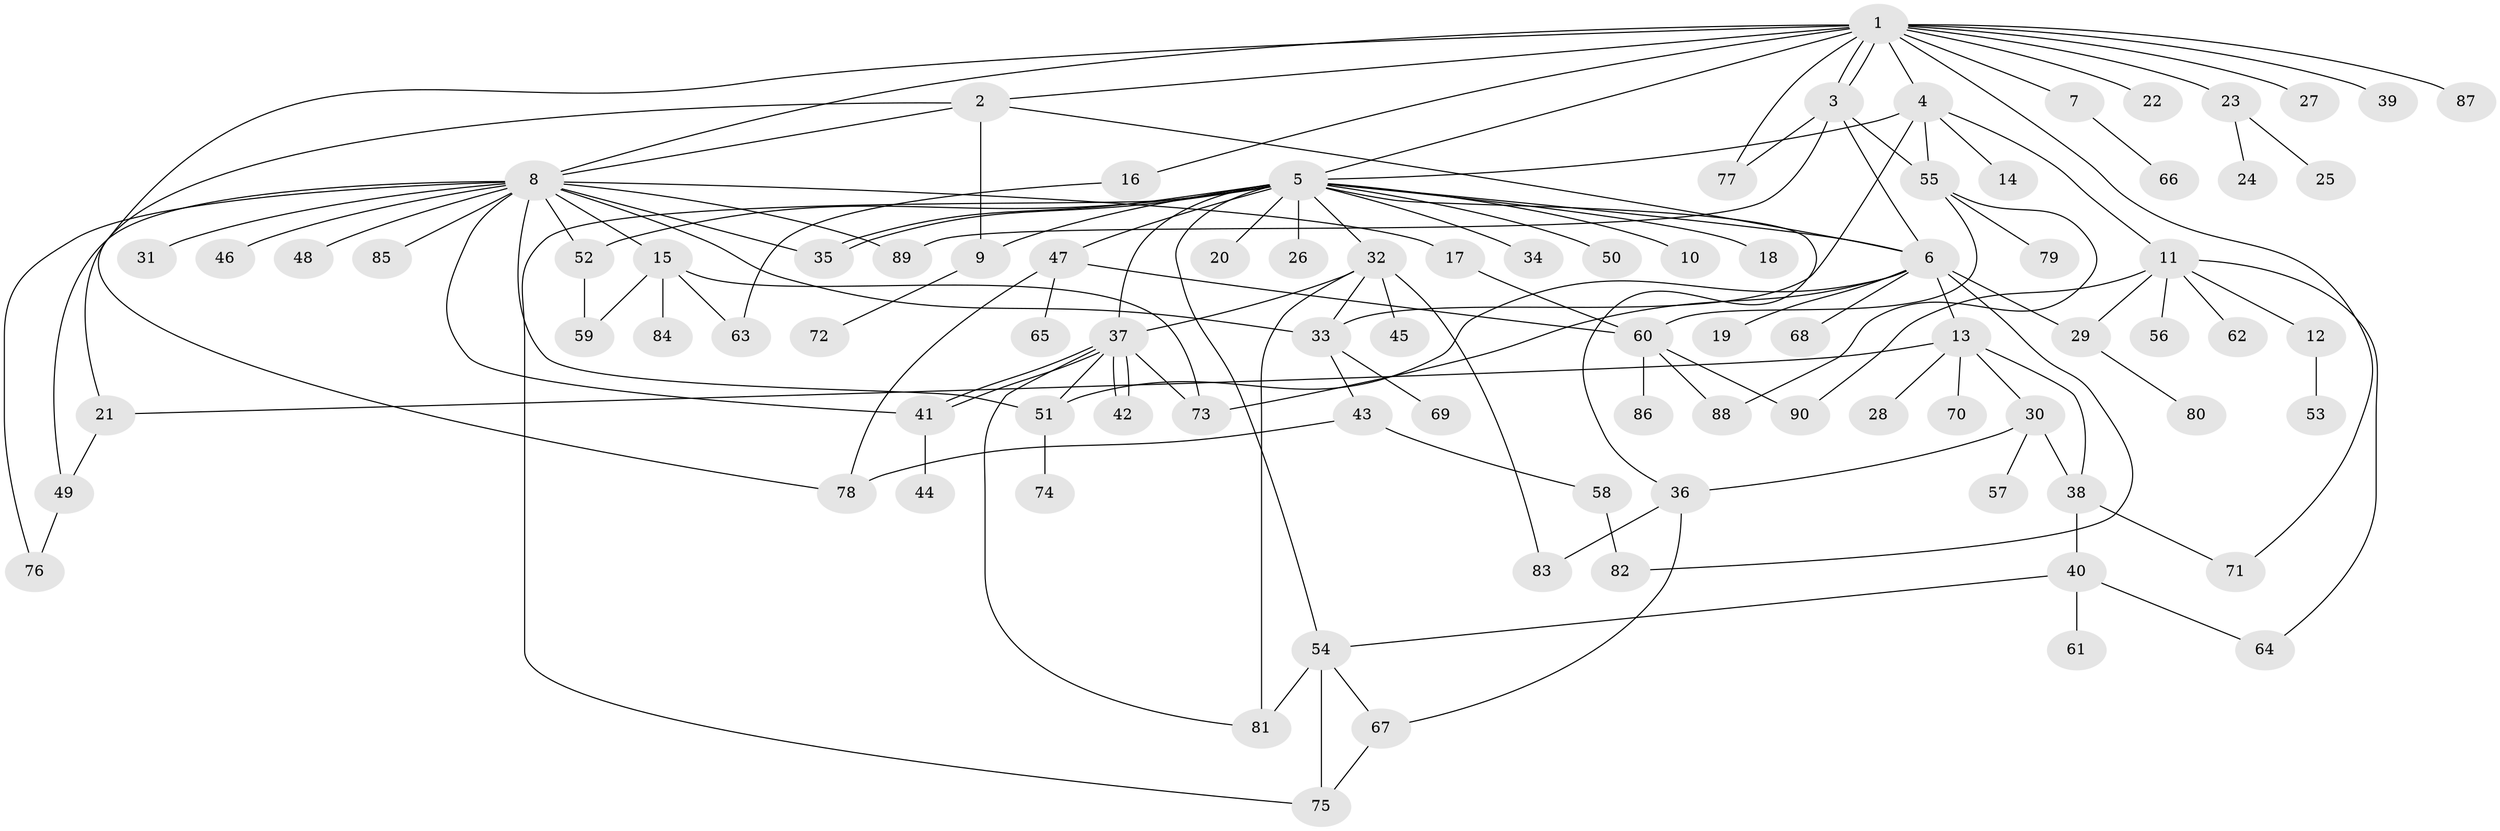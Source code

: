 // coarse degree distribution, {16: 0.014925373134328358, 5: 0.029850746268656716, 8: 0.029850746268656716, 9: 0.029850746268656716, 17: 0.014925373134328358, 15: 0.014925373134328358, 2: 0.19402985074626866, 1: 0.44776119402985076, 7: 0.029850746268656716, 4: 0.04477611940298507, 3: 0.11940298507462686, 6: 0.029850746268656716}
// Generated by graph-tools (version 1.1) at 2025/41/03/06/25 10:41:51]
// undirected, 90 vertices, 135 edges
graph export_dot {
graph [start="1"]
  node [color=gray90,style=filled];
  1;
  2;
  3;
  4;
  5;
  6;
  7;
  8;
  9;
  10;
  11;
  12;
  13;
  14;
  15;
  16;
  17;
  18;
  19;
  20;
  21;
  22;
  23;
  24;
  25;
  26;
  27;
  28;
  29;
  30;
  31;
  32;
  33;
  34;
  35;
  36;
  37;
  38;
  39;
  40;
  41;
  42;
  43;
  44;
  45;
  46;
  47;
  48;
  49;
  50;
  51;
  52;
  53;
  54;
  55;
  56;
  57;
  58;
  59;
  60;
  61;
  62;
  63;
  64;
  65;
  66;
  67;
  68;
  69;
  70;
  71;
  72;
  73;
  74;
  75;
  76;
  77;
  78;
  79;
  80;
  81;
  82;
  83;
  84;
  85;
  86;
  87;
  88;
  89;
  90;
  1 -- 2;
  1 -- 3;
  1 -- 3;
  1 -- 4;
  1 -- 5;
  1 -- 7;
  1 -- 8;
  1 -- 16;
  1 -- 22;
  1 -- 23;
  1 -- 27;
  1 -- 39;
  1 -- 71;
  1 -- 77;
  1 -- 78;
  1 -- 87;
  2 -- 6;
  2 -- 8;
  2 -- 9;
  2 -- 21;
  3 -- 6;
  3 -- 55;
  3 -- 77;
  3 -- 89;
  4 -- 5;
  4 -- 11;
  4 -- 14;
  4 -- 33;
  4 -- 55;
  5 -- 6;
  5 -- 9;
  5 -- 10;
  5 -- 18;
  5 -- 20;
  5 -- 26;
  5 -- 32;
  5 -- 34;
  5 -- 35;
  5 -- 35;
  5 -- 36;
  5 -- 37;
  5 -- 47;
  5 -- 50;
  5 -- 52;
  5 -- 54;
  5 -- 75;
  6 -- 13;
  6 -- 19;
  6 -- 29;
  6 -- 51;
  6 -- 68;
  6 -- 73;
  6 -- 82;
  7 -- 66;
  8 -- 15;
  8 -- 17;
  8 -- 31;
  8 -- 33;
  8 -- 35;
  8 -- 41;
  8 -- 46;
  8 -- 48;
  8 -- 49;
  8 -- 51;
  8 -- 52;
  8 -- 76;
  8 -- 85;
  8 -- 89;
  9 -- 72;
  11 -- 12;
  11 -- 29;
  11 -- 56;
  11 -- 62;
  11 -- 64;
  11 -- 90;
  12 -- 53;
  13 -- 21;
  13 -- 28;
  13 -- 30;
  13 -- 38;
  13 -- 70;
  15 -- 59;
  15 -- 63;
  15 -- 73;
  15 -- 84;
  16 -- 63;
  17 -- 60;
  21 -- 49;
  23 -- 24;
  23 -- 25;
  29 -- 80;
  30 -- 36;
  30 -- 38;
  30 -- 57;
  32 -- 33;
  32 -- 37;
  32 -- 45;
  32 -- 81;
  32 -- 83;
  33 -- 43;
  33 -- 69;
  36 -- 67;
  36 -- 83;
  37 -- 41;
  37 -- 41;
  37 -- 42;
  37 -- 42;
  37 -- 51;
  37 -- 73;
  37 -- 81;
  38 -- 40;
  38 -- 71;
  40 -- 54;
  40 -- 61;
  40 -- 64;
  41 -- 44;
  43 -- 58;
  43 -- 78;
  47 -- 60;
  47 -- 65;
  47 -- 78;
  49 -- 76;
  51 -- 74;
  52 -- 59;
  54 -- 67;
  54 -- 75;
  54 -- 81;
  55 -- 60;
  55 -- 79;
  55 -- 88;
  58 -- 82;
  60 -- 86;
  60 -- 88;
  60 -- 90;
  67 -- 75;
}
